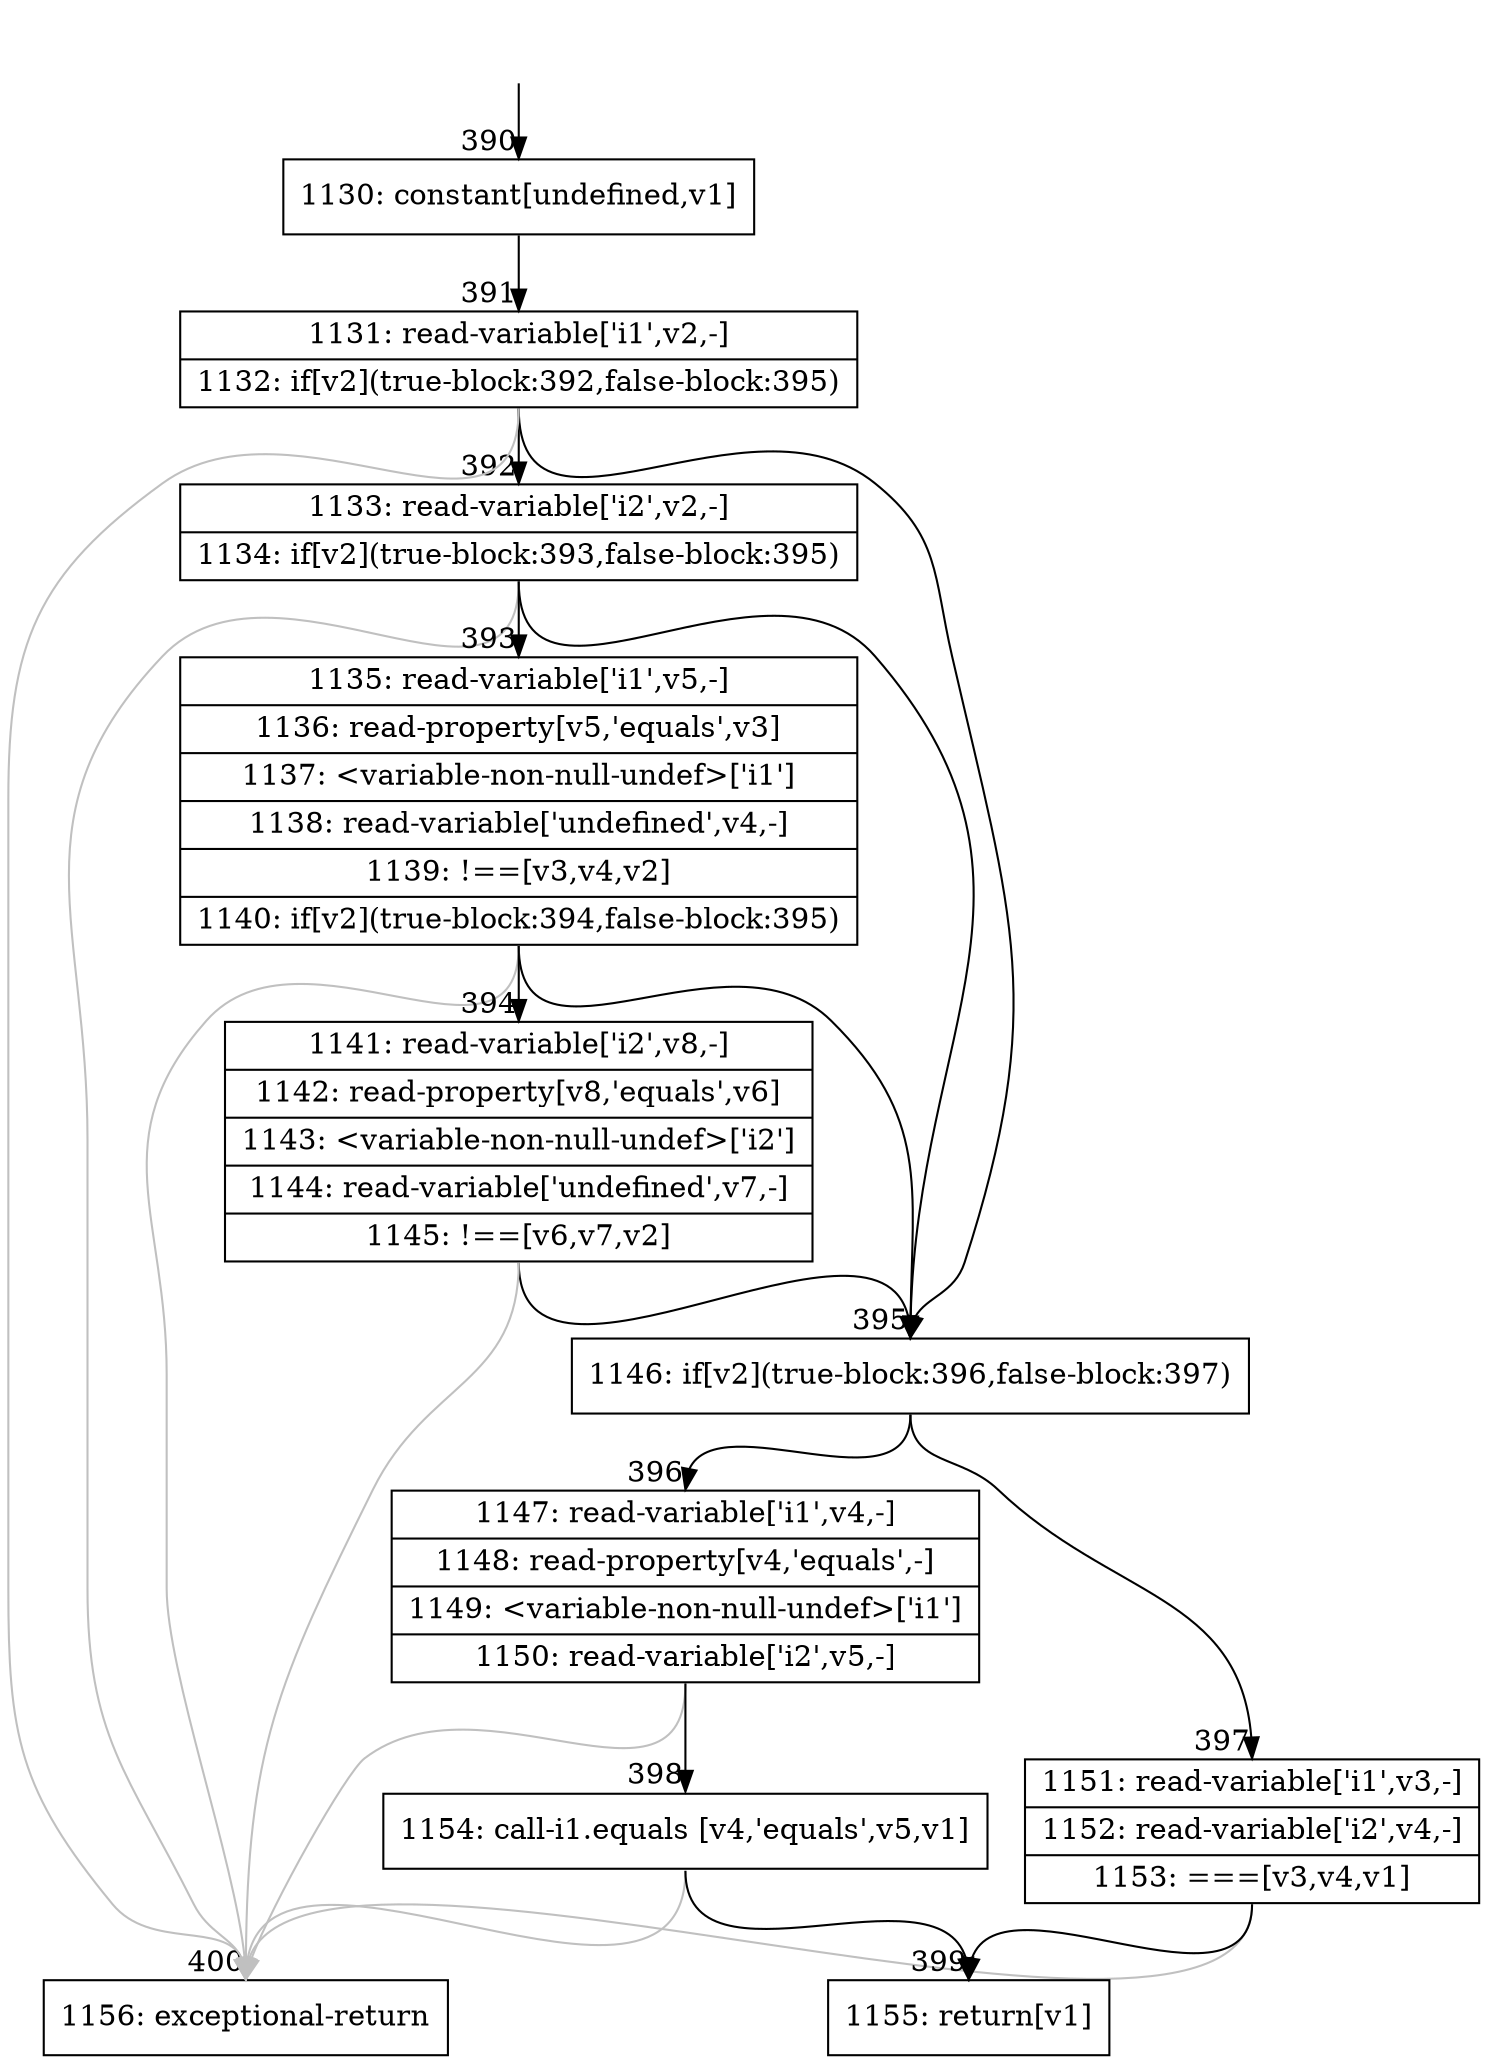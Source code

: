 digraph {
rankdir="TD"
BB_entry38[shape=none,label=""];
BB_entry38 -> BB390 [tailport=s, headport=n, headlabel="    390"]
BB390 [shape=record label="{1130: constant[undefined,v1]}" ] 
BB390 -> BB391 [tailport=s, headport=n, headlabel="      391"]
BB391 [shape=record label="{1131: read-variable['i1',v2,-]|1132: if[v2](true-block:392,false-block:395)}" ] 
BB391 -> BB395 [tailport=s, headport=n, headlabel="      395"]
BB391 -> BB392 [tailport=s, headport=n, headlabel="      392"]
BB391 -> BB400 [tailport=s, headport=n, color=gray, headlabel="      400"]
BB392 [shape=record label="{1133: read-variable['i2',v2,-]|1134: if[v2](true-block:393,false-block:395)}" ] 
BB392 -> BB395 [tailport=s, headport=n]
BB392 -> BB393 [tailport=s, headport=n, headlabel="      393"]
BB392 -> BB400 [tailport=s, headport=n, color=gray]
BB393 [shape=record label="{1135: read-variable['i1',v5,-]|1136: read-property[v5,'equals',v3]|1137: \<variable-non-null-undef\>['i1']|1138: read-variable['undefined',v4,-]|1139: !==[v3,v4,v2]|1140: if[v2](true-block:394,false-block:395)}" ] 
BB393 -> BB395 [tailport=s, headport=n]
BB393 -> BB394 [tailport=s, headport=n, headlabel="      394"]
BB393 -> BB400 [tailport=s, headport=n, color=gray]
BB394 [shape=record label="{1141: read-variable['i2',v8,-]|1142: read-property[v8,'equals',v6]|1143: \<variable-non-null-undef\>['i2']|1144: read-variable['undefined',v7,-]|1145: !==[v6,v7,v2]}" ] 
BB394 -> BB395 [tailport=s, headport=n]
BB394 -> BB400 [tailport=s, headport=n, color=gray]
BB395 [shape=record label="{1146: if[v2](true-block:396,false-block:397)}" ] 
BB395 -> BB396 [tailport=s, headport=n, headlabel="      396"]
BB395 -> BB397 [tailport=s, headport=n, headlabel="      397"]
BB396 [shape=record label="{1147: read-variable['i1',v4,-]|1148: read-property[v4,'equals',-]|1149: \<variable-non-null-undef\>['i1']|1150: read-variable['i2',v5,-]}" ] 
BB396 -> BB398 [tailport=s, headport=n, headlabel="      398"]
BB396 -> BB400 [tailport=s, headport=n, color=gray]
BB397 [shape=record label="{1151: read-variable['i1',v3,-]|1152: read-variable['i2',v4,-]|1153: ===[v3,v4,v1]}" ] 
BB397 -> BB399 [tailport=s, headport=n, headlabel="      399"]
BB397 -> BB400 [tailport=s, headport=n, color=gray]
BB398 [shape=record label="{1154: call-i1.equals [v4,'equals',v5,v1]}" ] 
BB398 -> BB399 [tailport=s, headport=n]
BB398 -> BB400 [tailport=s, headport=n, color=gray]
BB399 [shape=record label="{1155: return[v1]}" ] 
BB400 [shape=record label="{1156: exceptional-return}" ] 
//#$~ 321
}
